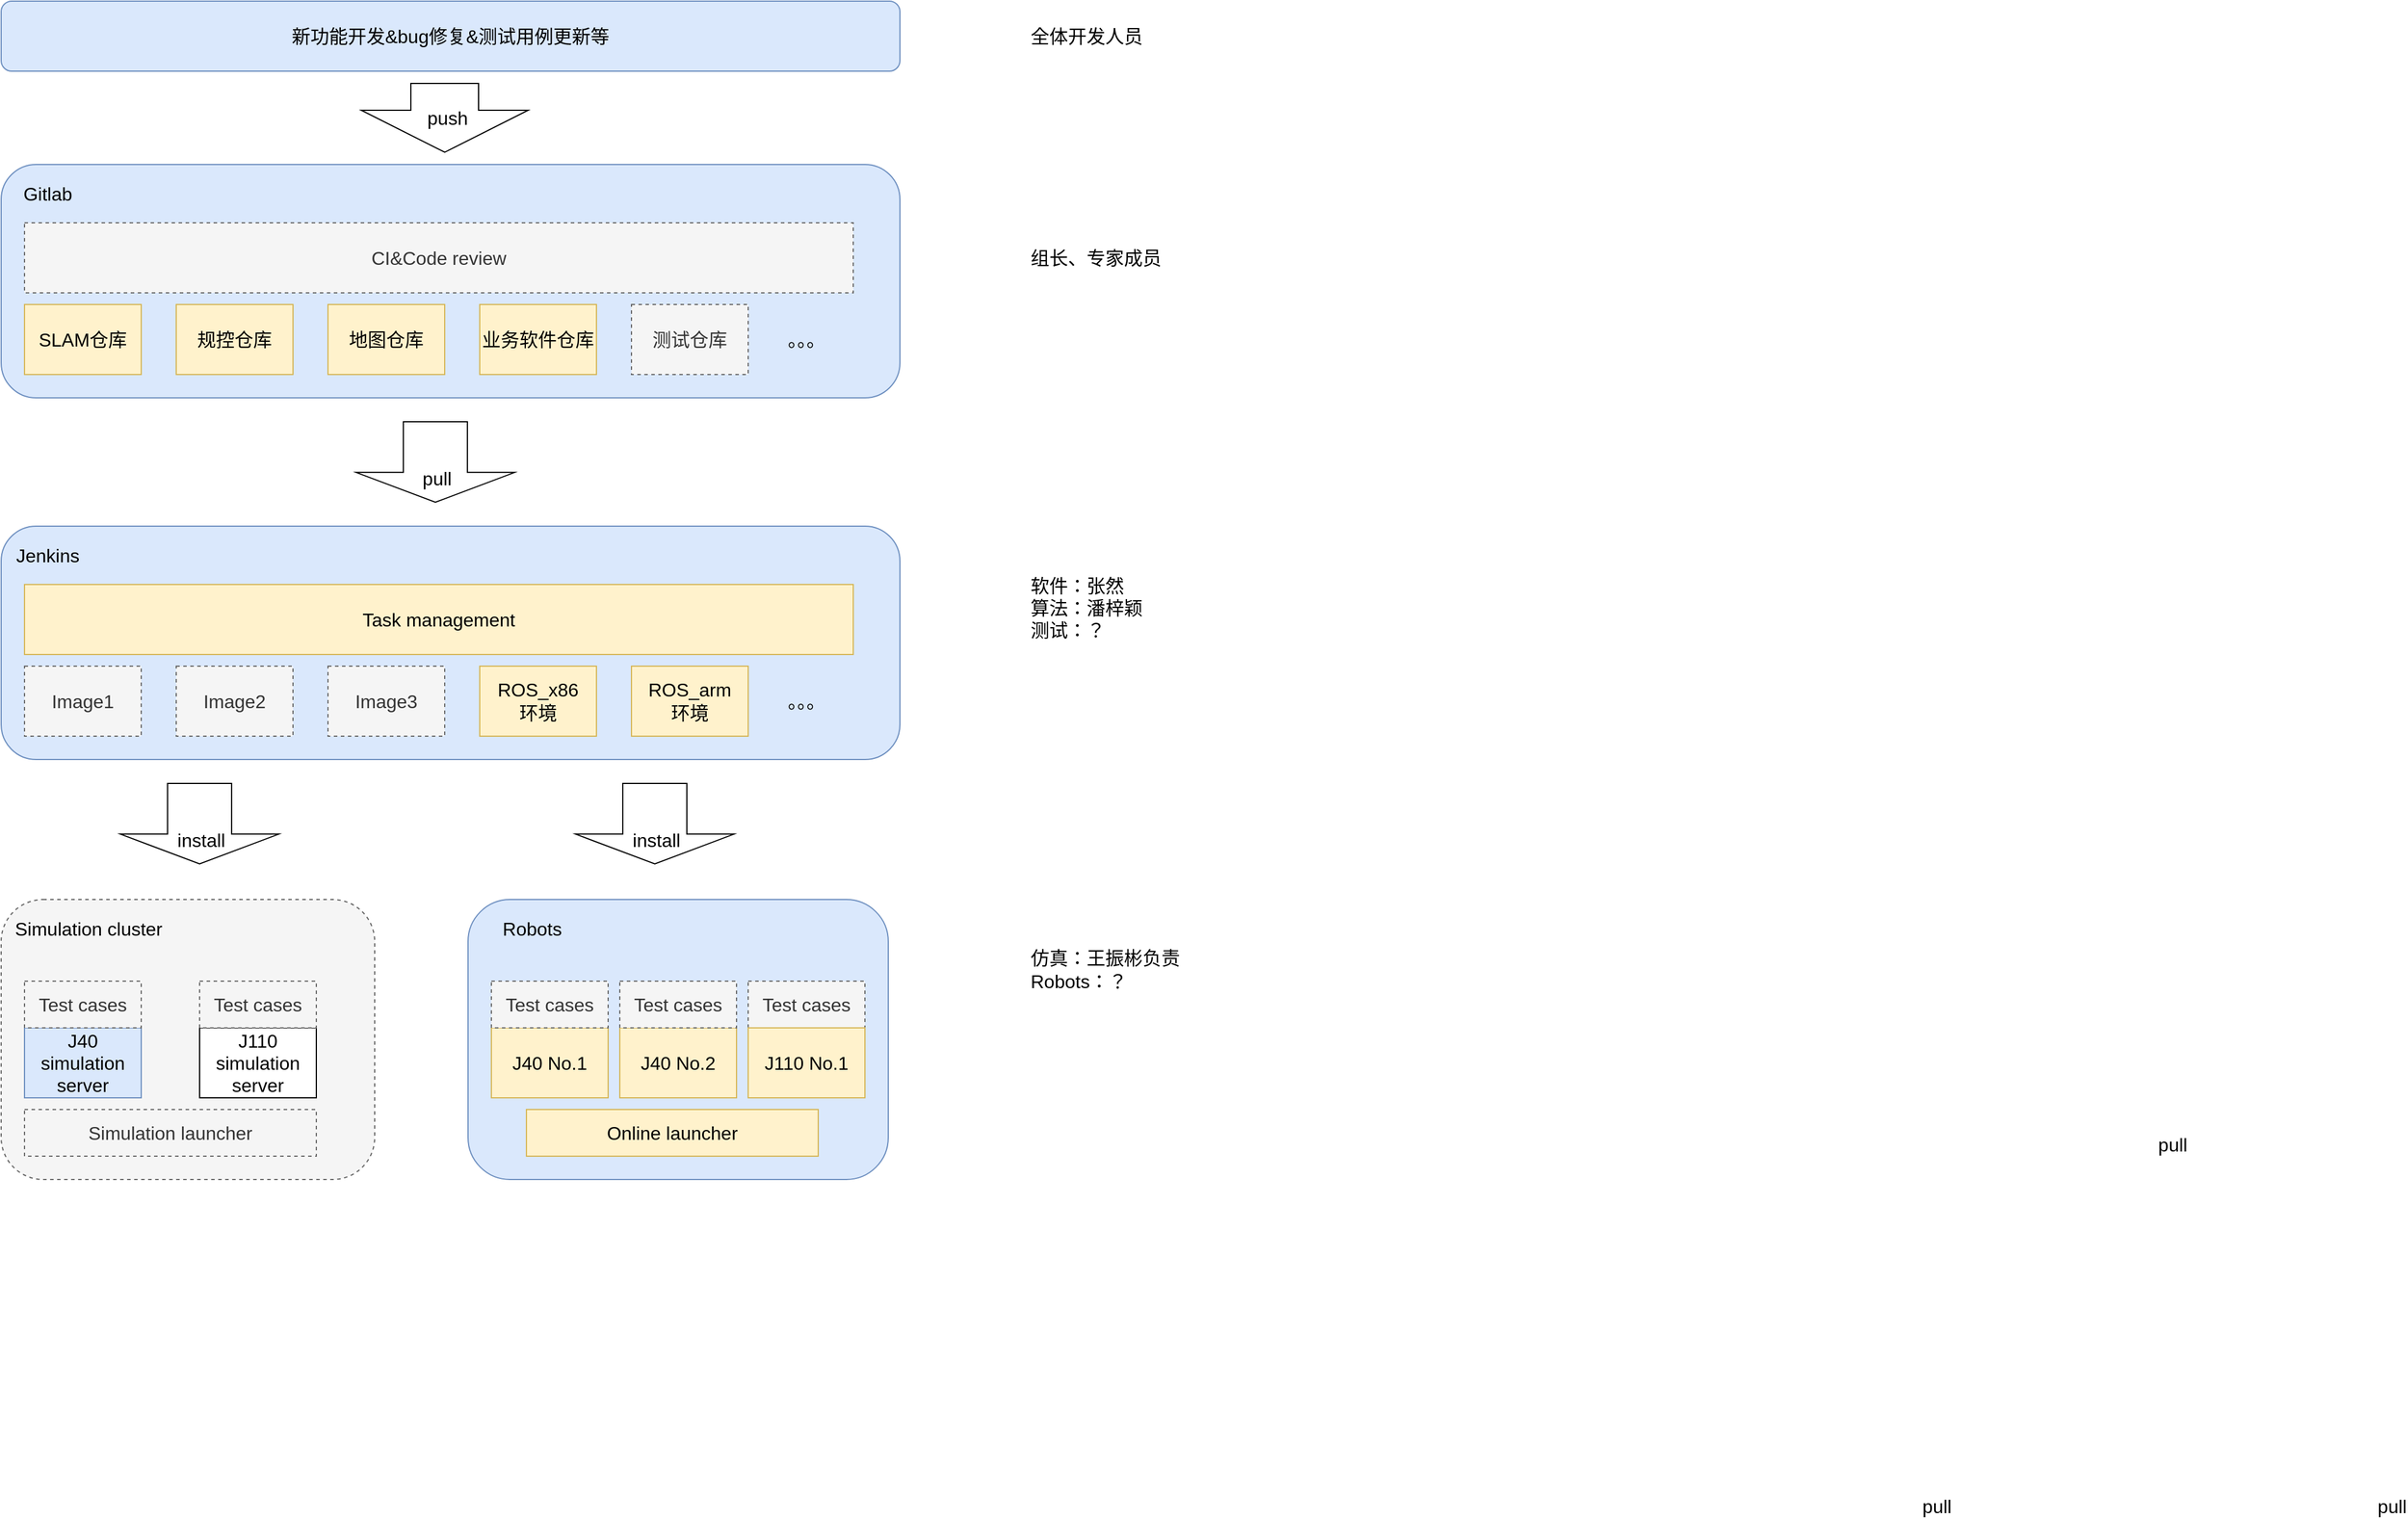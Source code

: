 <mxfile version="20.7.2" type="github">
  <diagram id="Pgn85RNGTCpz5NxHwgly" name="第 1 页">
    <mxGraphModel dx="2385" dy="1351" grid="1" gridSize="10" guides="1" tooltips="1" connect="1" arrows="1" fold="1" page="1" pageScale="1" pageWidth="827" pageHeight="1169" math="0" shadow="0">
      <root>
        <mxCell id="0" />
        <mxCell id="1" parent="0" />
        <mxCell id="Re84y-BaIVhVe28ZomNB-1" value="" style="rounded=1;whiteSpace=wrap;html=1;fillColor=#dae8fc;strokeColor=#6c8ebf;" vertex="1" parent="1">
          <mxGeometry x="40" y="170" width="770" height="200" as="geometry" />
        </mxCell>
        <mxCell id="Re84y-BaIVhVe28ZomNB-2" value="Gitlab" style="text;html=1;strokeColor=none;fillColor=none;align=center;verticalAlign=middle;whiteSpace=wrap;rounded=0;fontSize=16;" vertex="1" parent="1">
          <mxGeometry x="50" y="180" width="60" height="30" as="geometry" />
        </mxCell>
        <mxCell id="Re84y-BaIVhVe28ZomNB-3" value="SLAM仓库" style="rounded=0;whiteSpace=wrap;html=1;fontSize=16;fillColor=#fff2cc;strokeColor=#d6b656;" vertex="1" parent="1">
          <mxGeometry x="60" y="290" width="100" height="60" as="geometry" />
        </mxCell>
        <mxCell id="Re84y-BaIVhVe28ZomNB-4" value="规控仓库" style="rounded=0;whiteSpace=wrap;html=1;fontSize=16;fillColor=#fff2cc;strokeColor=#d6b656;" vertex="1" parent="1">
          <mxGeometry x="190" y="290" width="100" height="60" as="geometry" />
        </mxCell>
        <mxCell id="Re84y-BaIVhVe28ZomNB-5" value="地图仓库" style="rounded=0;whiteSpace=wrap;html=1;fontSize=16;fillColor=#fff2cc;strokeColor=#d6b656;" vertex="1" parent="1">
          <mxGeometry x="320" y="290" width="100" height="60" as="geometry" />
        </mxCell>
        <mxCell id="Re84y-BaIVhVe28ZomNB-6" value="业务软件仓库" style="rounded=0;whiteSpace=wrap;html=1;fontSize=16;fillColor=#fff2cc;strokeColor=#d6b656;" vertex="1" parent="1">
          <mxGeometry x="450" y="290" width="100" height="60" as="geometry" />
        </mxCell>
        <mxCell id="Re84y-BaIVhVe28ZomNB-7" value="。。。" style="text;html=1;strokeColor=none;fillColor=none;align=center;verticalAlign=middle;whiteSpace=wrap;rounded=0;fontSize=16;" vertex="1" parent="1">
          <mxGeometry x="700" y="305" width="60" height="30" as="geometry" />
        </mxCell>
        <mxCell id="Re84y-BaIVhVe28ZomNB-9" value="测试仓库" style="rounded=0;whiteSpace=wrap;html=1;fontSize=16;fillColor=#f5f5f5;strokeColor=#666666;fontColor=#333333;dashed=1;" vertex="1" parent="1">
          <mxGeometry x="580" y="290" width="100" height="60" as="geometry" />
        </mxCell>
        <mxCell id="Re84y-BaIVhVe28ZomNB-10" value="" style="rounded=1;whiteSpace=wrap;html=1;fillColor=#dae8fc;strokeColor=#6c8ebf;" vertex="1" parent="1">
          <mxGeometry x="40" y="480" width="770" height="200" as="geometry" />
        </mxCell>
        <mxCell id="Re84y-BaIVhVe28ZomNB-11" value="Jenkins" style="text;html=1;strokeColor=none;fillColor=none;align=center;verticalAlign=middle;whiteSpace=wrap;rounded=0;fontSize=16;" vertex="1" parent="1">
          <mxGeometry x="50" y="490" width="60" height="30" as="geometry" />
        </mxCell>
        <mxCell id="Re84y-BaIVhVe28ZomNB-12" value="Image1" style="rounded=0;whiteSpace=wrap;html=1;fontSize=16;fillColor=#f5f5f5;fontColor=#333333;strokeColor=#666666;dashed=1;" vertex="1" parent="1">
          <mxGeometry x="60" y="600" width="100" height="60" as="geometry" />
        </mxCell>
        <mxCell id="Re84y-BaIVhVe28ZomNB-13" value="Image2" style="rounded=0;whiteSpace=wrap;html=1;fontSize=16;fillColor=#f5f5f5;fontColor=#333333;strokeColor=#666666;dashed=1;" vertex="1" parent="1">
          <mxGeometry x="190" y="600" width="100" height="60" as="geometry" />
        </mxCell>
        <mxCell id="Re84y-BaIVhVe28ZomNB-14" value="Image3" style="rounded=0;whiteSpace=wrap;html=1;fontSize=16;fillColor=#f5f5f5;fontColor=#333333;strokeColor=#666666;dashed=1;" vertex="1" parent="1">
          <mxGeometry x="320" y="600" width="100" height="60" as="geometry" />
        </mxCell>
        <mxCell id="Re84y-BaIVhVe28ZomNB-15" value="ROS_x86&lt;br&gt;环境" style="rounded=0;whiteSpace=wrap;html=1;fontSize=16;fillColor=#fff2cc;strokeColor=#d6b656;" vertex="1" parent="1">
          <mxGeometry x="450" y="600" width="100" height="60" as="geometry" />
        </mxCell>
        <mxCell id="Re84y-BaIVhVe28ZomNB-16" value="。。。" style="text;html=1;strokeColor=none;fillColor=none;align=center;verticalAlign=middle;whiteSpace=wrap;rounded=0;fontSize=16;" vertex="1" parent="1">
          <mxGeometry x="700" y="615" width="60" height="30" as="geometry" />
        </mxCell>
        <mxCell id="Re84y-BaIVhVe28ZomNB-17" value="ROS_arm&lt;br&gt;环境" style="rounded=0;whiteSpace=wrap;html=1;fontSize=16;fillColor=#fff2cc;strokeColor=#d6b656;" vertex="1" parent="1">
          <mxGeometry x="580" y="600" width="100" height="60" as="geometry" />
        </mxCell>
        <mxCell id="Re84y-BaIVhVe28ZomNB-18" value="" style="shape=flexArrow;endArrow=classic;html=1;rounded=0;fontSize=16;endWidth=80;endSize=8.189;width=54.857;" edge="1" parent="1">
          <mxGeometry width="50" height="50" relative="1" as="geometry">
            <mxPoint x="412" y="390" as="sourcePoint" />
            <mxPoint x="412" y="460" as="targetPoint" />
          </mxGeometry>
        </mxCell>
        <mxCell id="Re84y-BaIVhVe28ZomNB-23" value="pull" style="edgeLabel;html=1;align=center;verticalAlign=middle;resizable=0;points=[];fontSize=16;" vertex="1" connectable="0" parent="Re84y-BaIVhVe28ZomNB-18">
          <mxGeometry x="0.429" y="2" relative="1" as="geometry">
            <mxPoint x="1486" y="570" as="offset" />
          </mxGeometry>
        </mxCell>
        <mxCell id="Re84y-BaIVhVe28ZomNB-31" value="pull" style="edgeLabel;html=1;align=center;verticalAlign=middle;resizable=0;points=[];fontSize=16;" vertex="1" connectable="0" parent="Re84y-BaIVhVe28ZomNB-18">
          <mxGeometry x="0.406" y="1" relative="1" as="geometry">
            <mxPoint as="offset" />
          </mxGeometry>
        </mxCell>
        <mxCell id="Re84y-BaIVhVe28ZomNB-19" value="CI&amp;amp;Code review" style="rounded=0;whiteSpace=wrap;html=1;fontSize=16;dashed=1;fillColor=#f5f5f5;fontColor=#333333;strokeColor=#666666;" vertex="1" parent="1">
          <mxGeometry x="60" y="220" width="710" height="60" as="geometry" />
        </mxCell>
        <mxCell id="Re84y-BaIVhVe28ZomNB-20" value="新功能开发&amp;amp;bug修复&amp;amp;测试用例更新等" style="text;html=1;strokeColor=#6c8ebf;fillColor=#dae8fc;align=center;verticalAlign=middle;whiteSpace=wrap;rounded=1;fontSize=16;" vertex="1" parent="1">
          <mxGeometry x="40" y="30" width="770" height="60" as="geometry" />
        </mxCell>
        <mxCell id="Re84y-BaIVhVe28ZomNB-21" value="" style="shape=flexArrow;endArrow=classic;html=1;rounded=0;fontSize=16;endWidth=84;endSize=11.67;width=58;" edge="1" parent="1">
          <mxGeometry width="50" height="50" relative="1" as="geometry">
            <mxPoint x="420" y="100" as="sourcePoint" />
            <mxPoint x="420" y="160" as="targetPoint" />
          </mxGeometry>
        </mxCell>
        <mxCell id="Re84y-BaIVhVe28ZomNB-22" value="push" style="edgeLabel;html=1;align=center;verticalAlign=middle;resizable=0;points=[];fontSize=16;" vertex="1" connectable="0" parent="Re84y-BaIVhVe28ZomNB-21">
          <mxGeometry x="0.367" y="-4" relative="1" as="geometry">
            <mxPoint x="6" y="-11" as="offset" />
          </mxGeometry>
        </mxCell>
        <mxCell id="Re84y-BaIVhVe28ZomNB-24" value="Task management" style="rounded=0;whiteSpace=wrap;html=1;fontSize=16;fillColor=#fff2cc;strokeColor=#d6b656;" vertex="1" parent="1">
          <mxGeometry x="60" y="530" width="710" height="60" as="geometry" />
        </mxCell>
        <mxCell id="Re84y-BaIVhVe28ZomNB-25" value="" style="rounded=1;whiteSpace=wrap;html=1;fillColor=#f5f5f5;strokeColor=#666666;dashed=1;fontColor=#333333;" vertex="1" parent="1">
          <mxGeometry x="40" y="800" width="320" height="240" as="geometry" />
        </mxCell>
        <mxCell id="Re84y-BaIVhVe28ZomNB-26" value="Simulation cluster" style="text;html=1;strokeColor=none;fillColor=none;align=center;verticalAlign=middle;whiteSpace=wrap;rounded=0;fontSize=16;" vertex="1" parent="1">
          <mxGeometry x="50" y="810" width="130" height="30" as="geometry" />
        </mxCell>
        <mxCell id="Re84y-BaIVhVe28ZomNB-27" value="J40 simulation server" style="rounded=0;whiteSpace=wrap;html=1;fontSize=16;fillColor=#dae8fc;strokeColor=#6c8ebf;" vertex="1" parent="1">
          <mxGeometry x="60" y="910" width="100" height="60" as="geometry" />
        </mxCell>
        <mxCell id="Re84y-BaIVhVe28ZomNB-28" value="J110 simulation server" style="rounded=0;whiteSpace=wrap;html=1;fontSize=16;" vertex="1" parent="1">
          <mxGeometry x="210" y="910" width="100" height="60" as="geometry" />
        </mxCell>
        <mxCell id="Re84y-BaIVhVe28ZomNB-29" value="Test cases" style="rounded=0;whiteSpace=wrap;html=1;fontSize=16;fillColor=#f5f5f5;strokeColor=#666666;fontColor=#333333;dashed=1;" vertex="1" parent="1">
          <mxGeometry x="60" y="870" width="100" height="40" as="geometry" />
        </mxCell>
        <mxCell id="Re84y-BaIVhVe28ZomNB-30" value="Test cases" style="rounded=0;whiteSpace=wrap;html=1;fontSize=16;fillColor=#f5f5f5;strokeColor=#666666;fontColor=#333333;dashed=1;" vertex="1" parent="1">
          <mxGeometry x="210" y="870" width="100" height="40" as="geometry" />
        </mxCell>
        <mxCell id="Re84y-BaIVhVe28ZomNB-32" value="" style="rounded=1;whiteSpace=wrap;html=1;fillColor=#dae8fc;strokeColor=#6c8ebf;" vertex="1" parent="1">
          <mxGeometry x="440" y="800" width="360" height="240" as="geometry" />
        </mxCell>
        <mxCell id="Re84y-BaIVhVe28ZomNB-33" value="Robots" style="text;html=1;strokeColor=none;fillColor=none;align=center;verticalAlign=middle;whiteSpace=wrap;rounded=0;fontSize=16;" vertex="1" parent="1">
          <mxGeometry x="430" y="810" width="130" height="30" as="geometry" />
        </mxCell>
        <mxCell id="Re84y-BaIVhVe28ZomNB-34" value="J40 No.1" style="rounded=0;whiteSpace=wrap;html=1;fontSize=16;fillColor=#fff2cc;strokeColor=#d6b656;" vertex="1" parent="1">
          <mxGeometry x="460" y="910" width="100" height="60" as="geometry" />
        </mxCell>
        <mxCell id="Re84y-BaIVhVe28ZomNB-35" value="J40 No.2" style="rounded=0;whiteSpace=wrap;html=1;fontSize=16;fillColor=#fff2cc;strokeColor=#d6b656;" vertex="1" parent="1">
          <mxGeometry x="570" y="910" width="100" height="60" as="geometry" />
        </mxCell>
        <mxCell id="Re84y-BaIVhVe28ZomNB-36" value="Test cases" style="rounded=0;whiteSpace=wrap;html=1;fontSize=16;fillColor=#f5f5f5;strokeColor=#666666;fontColor=#333333;dashed=1;" vertex="1" parent="1">
          <mxGeometry x="460" y="870" width="100" height="40" as="geometry" />
        </mxCell>
        <mxCell id="Re84y-BaIVhVe28ZomNB-37" value="Test cases" style="rounded=0;whiteSpace=wrap;html=1;fontSize=16;fillColor=#f5f5f5;strokeColor=#666666;fontColor=#333333;dashed=1;" vertex="1" parent="1">
          <mxGeometry x="570" y="870" width="100" height="40" as="geometry" />
        </mxCell>
        <mxCell id="Re84y-BaIVhVe28ZomNB-38" value="Test cases" style="rounded=0;whiteSpace=wrap;html=1;fontSize=16;fillColor=#f5f5f5;strokeColor=#666666;fontColor=#333333;dashed=1;" vertex="1" parent="1">
          <mxGeometry x="680" y="870" width="100" height="40" as="geometry" />
        </mxCell>
        <mxCell id="Re84y-BaIVhVe28ZomNB-39" value="J110 No.1" style="rounded=0;whiteSpace=wrap;html=1;fontSize=16;fillColor=#fff2cc;strokeColor=#d6b656;" vertex="1" parent="1">
          <mxGeometry x="680" y="910" width="100" height="60" as="geometry" />
        </mxCell>
        <mxCell id="Re84y-BaIVhVe28ZomNB-40" value="" style="shape=flexArrow;endArrow=classic;html=1;rounded=0;fontSize=16;endWidth=80;endSize=8.189;width=54.857;" edge="1" parent="1">
          <mxGeometry width="50" height="50" relative="1" as="geometry">
            <mxPoint x="210" y="700" as="sourcePoint" />
            <mxPoint x="210" y="770" as="targetPoint" />
          </mxGeometry>
        </mxCell>
        <mxCell id="Re84y-BaIVhVe28ZomNB-41" value="pull" style="edgeLabel;html=1;align=center;verticalAlign=middle;resizable=0;points=[];fontSize=16;" vertex="1" connectable="0" parent="Re84y-BaIVhVe28ZomNB-40">
          <mxGeometry x="0.429" y="2" relative="1" as="geometry">
            <mxPoint x="1486" y="570" as="offset" />
          </mxGeometry>
        </mxCell>
        <mxCell id="Re84y-BaIVhVe28ZomNB-42" value="install" style="edgeLabel;html=1;align=center;verticalAlign=middle;resizable=0;points=[];fontSize=16;" vertex="1" connectable="0" parent="Re84y-BaIVhVe28ZomNB-40">
          <mxGeometry x="0.406" y="1" relative="1" as="geometry">
            <mxPoint as="offset" />
          </mxGeometry>
        </mxCell>
        <mxCell id="Re84y-BaIVhVe28ZomNB-43" value="" style="shape=flexArrow;endArrow=classic;html=1;rounded=0;fontSize=16;endWidth=80;endSize=8.189;width=54.857;" edge="1" parent="1">
          <mxGeometry width="50" height="50" relative="1" as="geometry">
            <mxPoint x="600" y="700" as="sourcePoint" />
            <mxPoint x="600" y="770" as="targetPoint" />
          </mxGeometry>
        </mxCell>
        <mxCell id="Re84y-BaIVhVe28ZomNB-44" value="pull" style="edgeLabel;html=1;align=center;verticalAlign=middle;resizable=0;points=[];fontSize=16;" vertex="1" connectable="0" parent="Re84y-BaIVhVe28ZomNB-43">
          <mxGeometry x="0.429" y="2" relative="1" as="geometry">
            <mxPoint x="1486" y="570" as="offset" />
          </mxGeometry>
        </mxCell>
        <mxCell id="Re84y-BaIVhVe28ZomNB-45" value="install" style="edgeLabel;html=1;align=center;verticalAlign=middle;resizable=0;points=[];fontSize=16;" vertex="1" connectable="0" parent="Re84y-BaIVhVe28ZomNB-43">
          <mxGeometry x="0.406" y="1" relative="1" as="geometry">
            <mxPoint as="offset" />
          </mxGeometry>
        </mxCell>
        <mxCell id="Re84y-BaIVhVe28ZomNB-47" value="Simulation launcher" style="rounded=0;whiteSpace=wrap;html=1;fontSize=16;fillColor=#f5f5f5;strokeColor=#666666;fontColor=#333333;dashed=1;" vertex="1" parent="1">
          <mxGeometry x="60" y="980" width="250" height="40" as="geometry" />
        </mxCell>
        <mxCell id="Re84y-BaIVhVe28ZomNB-48" value="Online launcher" style="rounded=0;whiteSpace=wrap;html=1;fontSize=16;fillColor=#fff2cc;strokeColor=#d6b656;" vertex="1" parent="1">
          <mxGeometry x="490" y="980" width="250" height="40" as="geometry" />
        </mxCell>
        <mxCell id="Re84y-BaIVhVe28ZomNB-49" value="" style="shape=image;html=1;verticalAlign=top;verticalLabelPosition=bottom;labelBackgroundColor=#ffffff;imageAspect=0;aspect=fixed;image=https://cdn4.iconfinder.com/data/icons/evil-icons-user-interface/64/avatar-128.png;rounded=1;strokeColor=default;fontSize=16;" vertex="1" parent="1">
          <mxGeometry x="850" y="30" width="60" height="60" as="geometry" />
        </mxCell>
        <mxCell id="Re84y-BaIVhVe28ZomNB-50" value="全体开发人员" style="text;html=1;strokeColor=none;fillColor=none;align=left;verticalAlign=middle;whiteSpace=wrap;rounded=0;fontSize=16;" vertex="1" parent="1">
          <mxGeometry x="920" y="45" width="120" height="30" as="geometry" />
        </mxCell>
        <mxCell id="Re84y-BaIVhVe28ZomNB-52" value="" style="shape=image;html=1;verticalAlign=top;verticalLabelPosition=bottom;labelBackgroundColor=#ffffff;imageAspect=0;aspect=fixed;image=https://cdn4.iconfinder.com/data/icons/evil-icons-user-interface/64/avatar-128.png;rounded=1;strokeColor=default;fontSize=16;" vertex="1" parent="1">
          <mxGeometry x="850" y="220" width="60" height="60" as="geometry" />
        </mxCell>
        <mxCell id="Re84y-BaIVhVe28ZomNB-53" value="组长、专家成员" style="text;html=1;strokeColor=none;fillColor=none;align=left;verticalAlign=middle;whiteSpace=wrap;rounded=0;fontSize=16;" vertex="1" parent="1">
          <mxGeometry x="920" y="235" width="120" height="30" as="geometry" />
        </mxCell>
        <mxCell id="Re84y-BaIVhVe28ZomNB-54" value="" style="shape=image;html=1;verticalAlign=top;verticalLabelPosition=bottom;labelBackgroundColor=#ffffff;imageAspect=0;aspect=fixed;image=https://cdn4.iconfinder.com/data/icons/evil-icons-user-interface/64/avatar-128.png;rounded=1;strokeColor=default;fontSize=16;" vertex="1" parent="1">
          <mxGeometry x="850" y="520" width="60" height="60" as="geometry" />
        </mxCell>
        <mxCell id="Re84y-BaIVhVe28ZomNB-55" value="软件：张然&lt;br&gt;算法：潘梓颖&lt;br&gt;测试：？" style="text;html=1;strokeColor=none;fillColor=none;align=left;verticalAlign=middle;whiteSpace=wrap;rounded=0;fontSize=16;spacingTop=0;spacing=2;" vertex="1" parent="1">
          <mxGeometry x="920" y="535" width="120" height="30" as="geometry" />
        </mxCell>
        <mxCell id="Re84y-BaIVhVe28ZomNB-56" value="" style="shape=image;html=1;verticalAlign=top;verticalLabelPosition=bottom;labelBackgroundColor=#ffffff;imageAspect=0;aspect=fixed;image=https://cdn4.iconfinder.com/data/icons/evil-icons-user-interface/64/avatar-128.png;rounded=1;strokeColor=default;fontSize=16;" vertex="1" parent="1">
          <mxGeometry x="850" y="830" width="60" height="60" as="geometry" />
        </mxCell>
        <mxCell id="Re84y-BaIVhVe28ZomNB-57" value="仿真：王振彬负责&lt;br&gt;Robots：？" style="text;html=1;strokeColor=none;fillColor=none;align=left;verticalAlign=middle;whiteSpace=wrap;rounded=0;fontSize=16;spacingTop=0;spacing=2;" vertex="1" parent="1">
          <mxGeometry x="920" y="845" width="170" height="30" as="geometry" />
        </mxCell>
      </root>
    </mxGraphModel>
  </diagram>
</mxfile>
